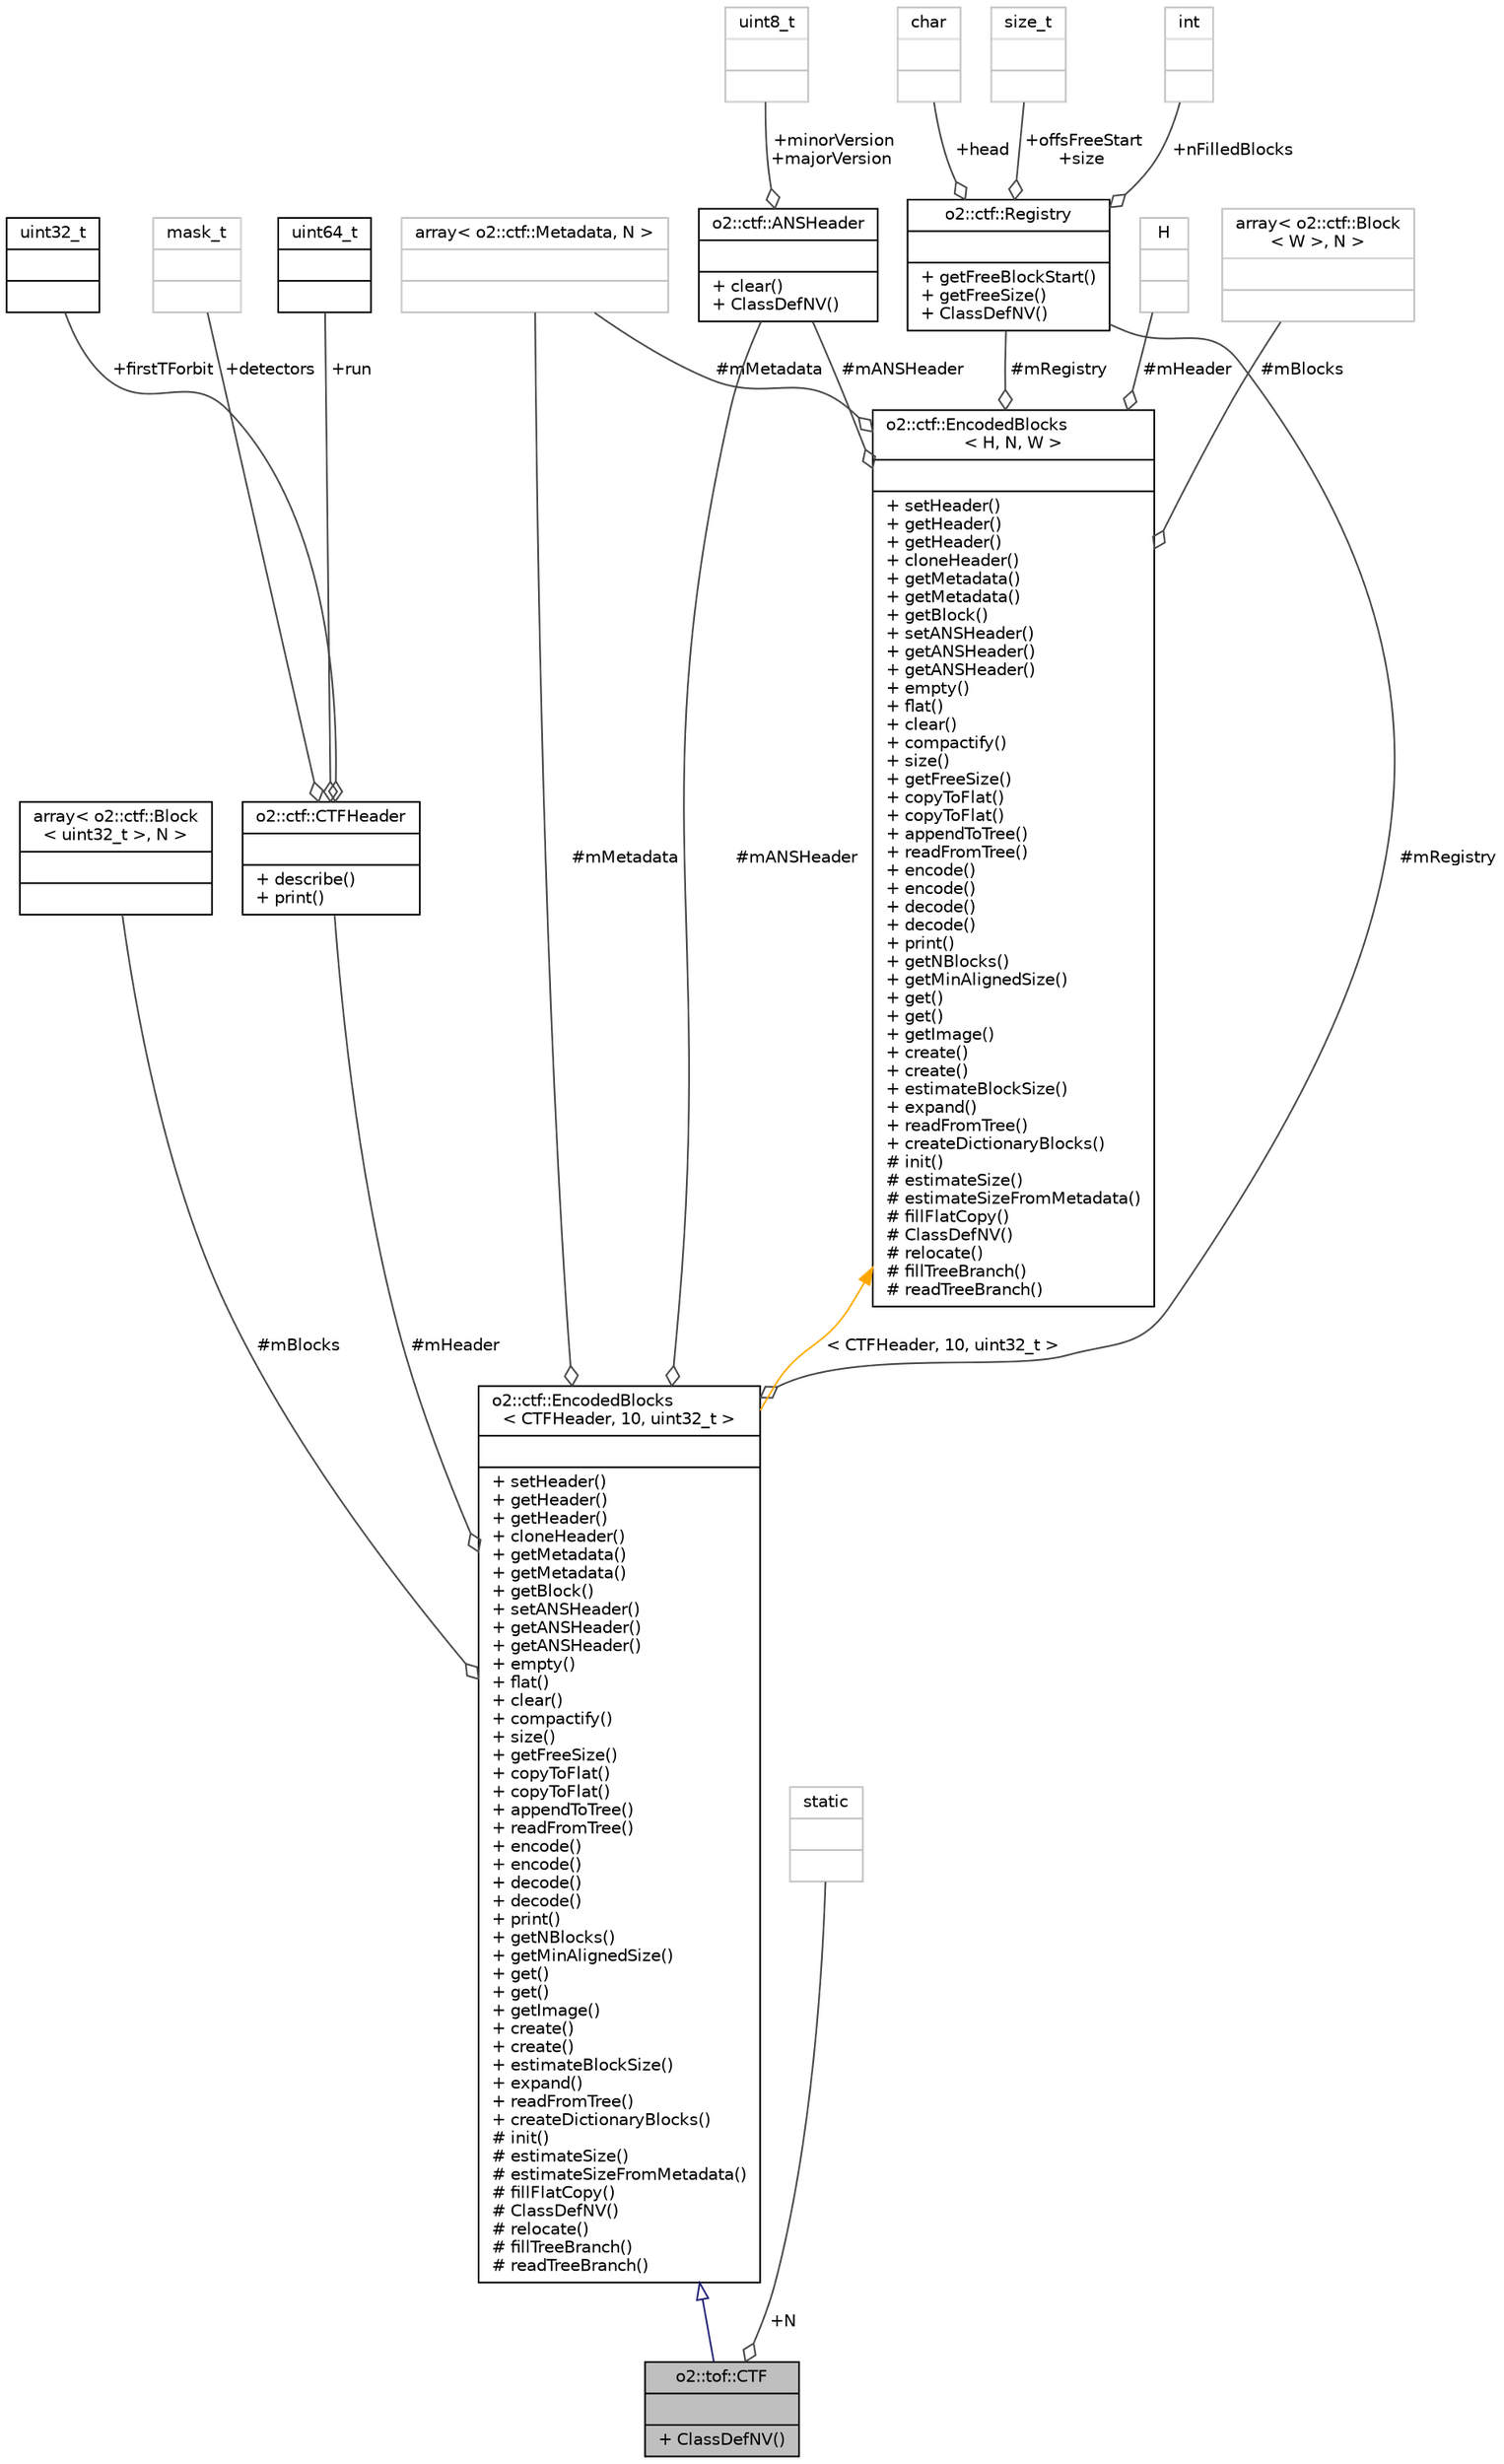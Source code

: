 digraph "o2::tof::CTF"
{
 // INTERACTIVE_SVG=YES
  bgcolor="transparent";
  edge [fontname="Helvetica",fontsize="10",labelfontname="Helvetica",labelfontsize="10"];
  node [fontname="Helvetica",fontsize="10",shape=record];
  Node3 [label="{o2::tof::CTF\n||+ ClassDefNV()\l}",height=0.2,width=0.4,color="black", fillcolor="grey75", style="filled", fontcolor="black"];
  Node4 -> Node3 [dir="back",color="midnightblue",fontsize="10",style="solid",arrowtail="onormal",fontname="Helvetica"];
  Node4 [label="{o2::ctf::EncodedBlocks\l\< CTFHeader, 10, uint32_t \>\n||+ setHeader()\l+ getHeader()\l+ getHeader()\l+ cloneHeader()\l+ getMetadata()\l+ getMetadata()\l+ getBlock()\l+ setANSHeader()\l+ getANSHeader()\l+ getANSHeader()\l+ empty()\l+ flat()\l+ clear()\l+ compactify()\l+ size()\l+ getFreeSize()\l+ copyToFlat()\l+ copyToFlat()\l+ appendToTree()\l+ readFromTree()\l+ encode()\l+ encode()\l+ decode()\l+ decode()\l+ print()\l+ getNBlocks()\l+ getMinAlignedSize()\l+ get()\l+ get()\l+ getImage()\l+ create()\l+ create()\l+ estimateBlockSize()\l+ expand()\l+ readFromTree()\l+ createDictionaryBlocks()\l# init()\l# estimateSize()\l# estimateSizeFromMetadata()\l# fillFlatCopy()\l# ClassDefNV()\l# relocate()\l# fillTreeBranch()\l# readTreeBranch()\l}",height=0.2,width=0.4,color="black",URL="$dc/d08/classo2_1_1ctf_1_1EncodedBlocks.html"];
  Node5 -> Node4 [color="grey25",fontsize="10",style="solid",label=" #mBlocks" ,arrowhead="odiamond",fontname="Helvetica"];
  Node5 [label="{array\< o2::ctf::Block\l\< uint32_t \>, N \>\n||}",height=0.2,width=0.4,color="black",URL="$da/d30/classstd_1_1array_3_01o2_1_1ctf_1_1Block_3_01uint32__t_01_4_00_01N_01_4.html"];
  Node6 -> Node4 [color="grey25",fontsize="10",style="solid",label=" #mMetadata" ,arrowhead="odiamond",fontname="Helvetica"];
  Node6 [label="{array\< o2::ctf::Metadata, N \>\n||}",height=0.2,width=0.4,color="grey75"];
  Node7 -> Node4 [color="grey25",fontsize="10",style="solid",label=" #mHeader" ,arrowhead="odiamond",fontname="Helvetica"];
  Node7 [label="{o2::ctf::CTFHeader\n||+ describe()\l+ print()\l}",height=0.2,width=0.4,color="black",URL="$d5/d54/structo2_1_1ctf_1_1CTFHeader.html"];
  Node8 -> Node7 [color="grey25",fontsize="10",style="solid",label=" +detectors" ,arrowhead="odiamond",fontname="Helvetica"];
  Node8 [label="{mask_t\n||}",height=0.2,width=0.4,color="grey75"];
  Node9 -> Node7 [color="grey25",fontsize="10",style="solid",label=" +run" ,arrowhead="odiamond",fontname="Helvetica"];
  Node9 [label="{uint64_t\n||}",height=0.2,width=0.4,color="black",URL="$d6/d30/classuint64__t.html"];
  Node10 -> Node7 [color="grey25",fontsize="10",style="solid",label=" +firstTForbit" ,arrowhead="odiamond",fontname="Helvetica"];
  Node10 [label="{uint32_t\n||}",height=0.2,width=0.4,color="black",URL="$d3/d87/classuint32__t.html"];
  Node11 -> Node4 [color="grey25",fontsize="10",style="solid",label=" #mANSHeader" ,arrowhead="odiamond",fontname="Helvetica"];
  Node11 [label="{o2::ctf::ANSHeader\n||+ clear()\l+ ClassDefNV()\l}",height=0.2,width=0.4,color="black",URL="$dc/dbb/structo2_1_1ctf_1_1ANSHeader.html",tooltip=">>======================== Auxiliary classes =======================>> "];
  Node12 -> Node11 [color="grey25",fontsize="10",style="solid",label=" +minorVersion\n+majorVersion" ,arrowhead="odiamond",fontname="Helvetica"];
  Node12 [label="{uint8_t\n||}",height=0.2,width=0.4,color="grey75"];
  Node13 -> Node4 [color="grey25",fontsize="10",style="solid",label=" #mRegistry" ,arrowhead="odiamond",fontname="Helvetica"];
  Node13 [label="{o2::ctf::Registry\n||+ getFreeBlockStart()\l+ getFreeSize()\l+ ClassDefNV()\l}",height=0.2,width=0.4,color="black",URL="$d0/d1c/structo2_1_1ctf_1_1Registry.html",tooltip="registry struct for the buffer start and offsets of writable space "];
  Node14 -> Node13 [color="grey25",fontsize="10",style="solid",label=" +head" ,arrowhead="odiamond",fontname="Helvetica"];
  Node14 [label="{char\n||}",height=0.2,width=0.4,color="grey75"];
  Node15 -> Node13 [color="grey25",fontsize="10",style="solid",label=" +offsFreeStart\n+size" ,arrowhead="odiamond",fontname="Helvetica"];
  Node15 [label="{size_t\n||}",height=0.2,width=0.4,color="grey75"];
  Node16 -> Node13 [color="grey25",fontsize="10",style="solid",label=" +nFilledBlocks" ,arrowhead="odiamond",fontname="Helvetica"];
  Node16 [label="{int\n||}",height=0.2,width=0.4,color="grey75"];
  Node17 -> Node4 [dir="back",color="orange",fontsize="10",style="solid",label=" \< CTFHeader, 10, uint32_t \>" ,fontname="Helvetica"];
  Node17 [label="{o2::ctf::EncodedBlocks\l\< H, N, W \>\n||+ setHeader()\l+ getHeader()\l+ getHeader()\l+ cloneHeader()\l+ getMetadata()\l+ getMetadata()\l+ getBlock()\l+ setANSHeader()\l+ getANSHeader()\l+ getANSHeader()\l+ empty()\l+ flat()\l+ clear()\l+ compactify()\l+ size()\l+ getFreeSize()\l+ copyToFlat()\l+ copyToFlat()\l+ appendToTree()\l+ readFromTree()\l+ encode()\l+ encode()\l+ decode()\l+ decode()\l+ print()\l+ getNBlocks()\l+ getMinAlignedSize()\l+ get()\l+ get()\l+ getImage()\l+ create()\l+ create()\l+ estimateBlockSize()\l+ expand()\l+ readFromTree()\l+ createDictionaryBlocks()\l# init()\l# estimateSize()\l# estimateSizeFromMetadata()\l# fillFlatCopy()\l# ClassDefNV()\l# relocate()\l# fillTreeBranch()\l# readTreeBranch()\l}",height=0.2,width=0.4,color="black",URL="$dc/d08/classo2_1_1ctf_1_1EncodedBlocks.html",tooltip="<<======================== Auxiliary classes =======================<< "];
  Node6 -> Node17 [color="grey25",fontsize="10",style="solid",label=" #mMetadata" ,arrowhead="odiamond",fontname="Helvetica"];
  Node18 -> Node17 [color="grey25",fontsize="10",style="solid",label=" #mHeader" ,arrowhead="odiamond",fontname="Helvetica"];
  Node18 [label="{H\n||}",height=0.2,width=0.4,color="grey75"];
  Node19 -> Node17 [color="grey25",fontsize="10",style="solid",label=" #mBlocks" ,arrowhead="odiamond",fontname="Helvetica"];
  Node19 [label="{array\< o2::ctf::Block\l\< W \>, N \>\n||}",height=0.2,width=0.4,color="grey75"];
  Node11 -> Node17 [color="grey25",fontsize="10",style="solid",label=" #mANSHeader" ,arrowhead="odiamond",fontname="Helvetica"];
  Node13 -> Node17 [color="grey25",fontsize="10",style="solid",label=" #mRegistry" ,arrowhead="odiamond",fontname="Helvetica"];
  Node20 -> Node3 [color="grey25",fontsize="10",style="solid",label=" +N" ,arrowhead="odiamond",fontname="Helvetica"];
  Node20 [label="{static\n||}",height=0.2,width=0.4,color="grey75"];
}
